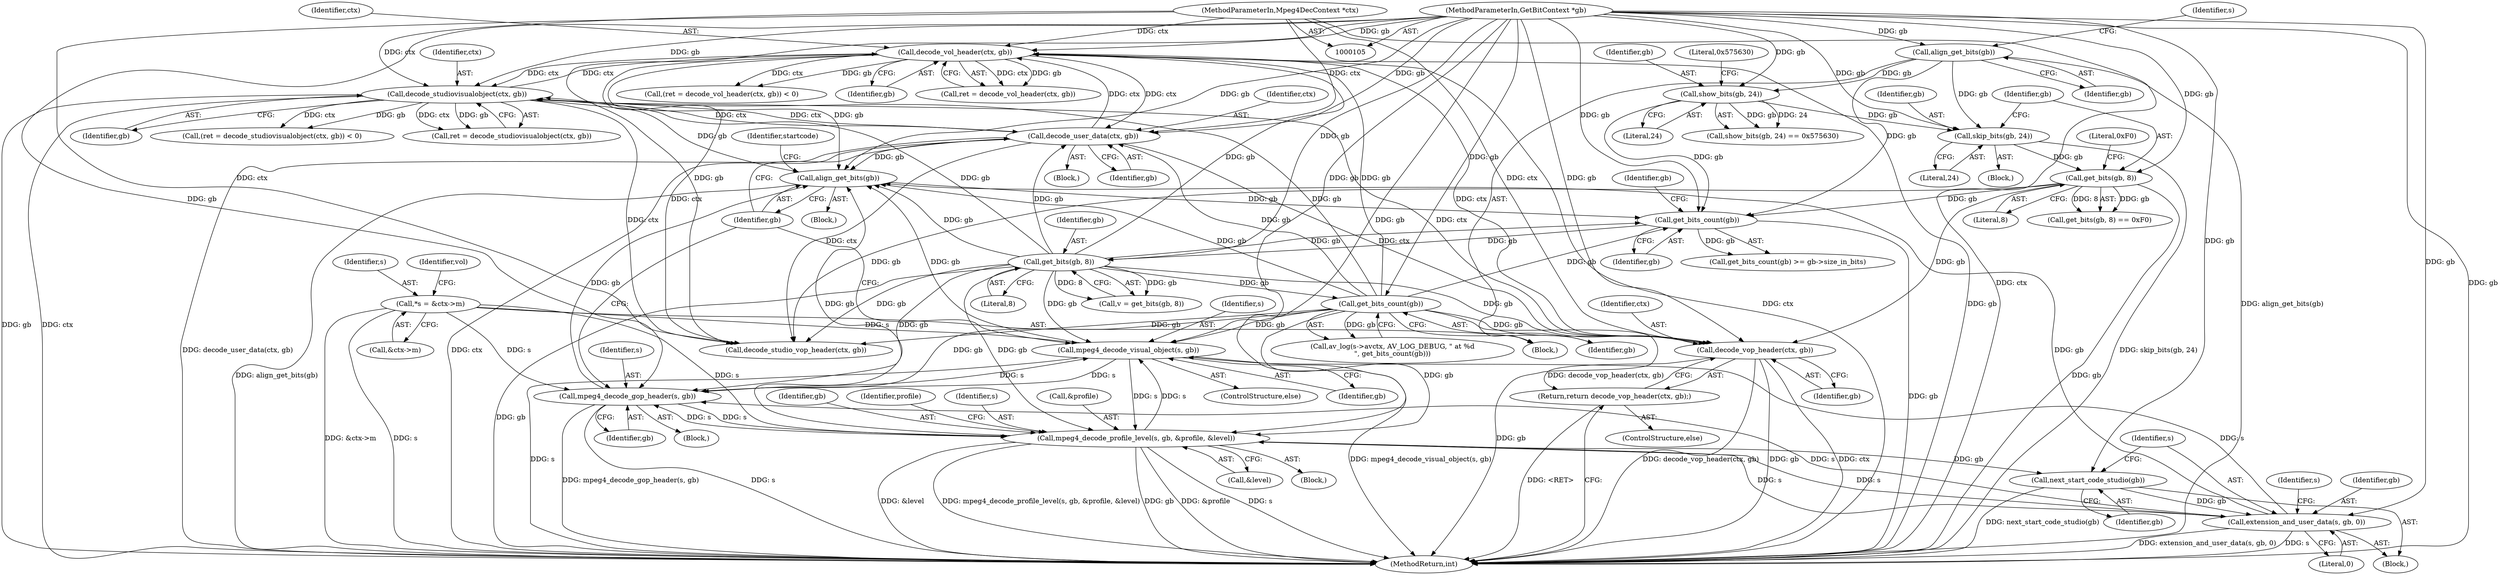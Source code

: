 digraph "0_FFmpeg_bd27a9364ca274ca97f1df6d984e88a0700fb235_2@pointer" {
"1000766" [label="(Call,decode_vop_header(ctx, gb))"];
"1000588" [label="(Call,decode_vol_header(ctx, gb))"];
"1000693" [label="(Call,decode_studiovisualobject(ctx, gb))"];
"1000600" [label="(Call,decode_user_data(ctx, gb))"];
"1000106" [label="(MethodParameterIn,Mpeg4DecContext *ctx)"];
"1000224" [label="(Call,get_bits(gb, 8))"];
"1000176" [label="(Call,get_bits_count(gb))"];
"1000710" [label="(Call,align_get_bits(gb))"];
"1000609" [label="(Call,mpeg4_decode_gop_header(s, gb))"];
"1000620" [label="(Call,mpeg4_decode_profile_level(s, gb, &profile, &level))"];
"1000647" [label="(Call,extension_and_user_data(s, gb, 0))"];
"1000645" [label="(Call,next_start_code_studio(gb))"];
"1000107" [label="(MethodParameterIn,GetBitContext *gb)"];
"1000110" [label="(Call,*s = &ctx->m)"];
"1000700" [label="(Call,mpeg4_decode_visual_object(s, gb))"];
"1000561" [label="(Call,get_bits_count(gb))"];
"1000154" [label="(Call,show_bits(gb, 24))"];
"1000123" [label="(Call,align_get_bits(gb))"];
"1000164" [label="(Call,get_bits(gb, 8))"];
"1000159" [label="(Call,skip_bits(gb, 24))"];
"1000765" [label="(Return,return decode_vop_header(ctx, gb);)"];
"1000711" [label="(Identifier,gb)"];
"1000226" [label="(Literal,8)"];
"1000647" [label="(Call,extension_and_user_data(s, gb, 0))"];
"1000129" [label="(Identifier,s)"];
"1000766" [label="(Call,decode_vop_header(ctx, gb))"];
"1000123" [label="(Call,align_get_bits(gb))"];
"1000620" [label="(Call,mpeg4_decode_profile_level(s, gb, &profile, &level))"];
"1000768" [label="(Identifier,gb)"];
"1000625" [label="(Call,&level)"];
"1000155" [label="(Identifier,gb)"];
"1000621" [label="(Identifier,s)"];
"1000166" [label="(Literal,8)"];
"1000160" [label="(Identifier,gb)"];
"1000761" [label="(Call,decode_studio_vop_header(ctx, gb))"];
"1000767" [label="(Identifier,ctx)"];
"1000649" [label="(Identifier,gb)"];
"1000562" [label="(Identifier,gb)"];
"1000163" [label="(Call,get_bits(gb, 8) == 0xF0)"];
"1000699" [label="(ControlStructure,else)"];
"1000700" [label="(Call,mpeg4_decode_visual_object(s, gb))"];
"1000639" [label="(Block,)"];
"1000713" [label="(Identifier,startcode)"];
"1000691" [label="(Call,ret = decode_studiovisualobject(ctx, gb))"];
"1000224" [label="(Call,get_bits(gb, 8))"];
"1000599" [label="(Block,)"];
"1000589" [label="(Identifier,ctx)"];
"1000154" [label="(Call,show_bits(gb, 24))"];
"1000153" [label="(Call,show_bits(gb, 24) == 0x575630)"];
"1000650" [label="(Literal,0)"];
"1000695" [label="(Identifier,gb)"];
"1000173" [label="(Block,)"];
"1000555" [label="(Call,av_log(s->avctx, AV_LOG_DEBUG, \" at %d\n\", get_bits_count(gb)))"];
"1000124" [label="(Identifier,gb)"];
"1000176" [label="(Call,get_bits_count(gb))"];
"1000121" [label="(Identifier,vol)"];
"1000617" [label="(Block,)"];
"1000623" [label="(Call,&profile)"];
"1000765" [label="(Return,return decode_vop_header(ctx, gb);)"];
"1000702" [label="(Identifier,gb)"];
"1000108" [label="(Block,)"];
"1000164" [label="(Call,get_bits(gb, 8))"];
"1000646" [label="(Identifier,gb)"];
"1000622" [label="(Identifier,gb)"];
"1000586" [label="(Call,ret = decode_vol_header(ctx, gb))"];
"1000648" [label="(Identifier,s)"];
"1000156" [label="(Literal,24)"];
"1000601" [label="(Identifier,ctx)"];
"1000667" [label="(Identifier,s)"];
"1000175" [label="(Call,get_bits_count(gb) >= gb->size_in_bits)"];
"1000710" [label="(Call,align_get_bits(gb))"];
"1000112" [label="(Call,&ctx->m)"];
"1000161" [label="(Literal,24)"];
"1000167" [label="(Literal,0xF0)"];
"1000588" [label="(Call,decode_vol_header(ctx, gb))"];
"1000177" [label="(Identifier,gb)"];
"1000222" [label="(Call,v = get_bits(gb, 8))"];
"1000609" [label="(Call,mpeg4_decode_gop_header(s, gb))"];
"1000179" [label="(Identifier,gb)"];
"1000630" [label="(Identifier,profile)"];
"1000585" [label="(Call,(ret = decode_vol_header(ctx, gb)) < 0)"];
"1000159" [label="(Call,skip_bits(gb, 24))"];
"1000157" [label="(Literal,0x575630)"];
"1000769" [label="(MethodReturn,int)"];
"1000764" [label="(ControlStructure,else)"];
"1000602" [label="(Identifier,gb)"];
"1000225" [label="(Identifier,gb)"];
"1000107" [label="(MethodParameterIn,GetBitContext *gb)"];
"1000590" [label="(Identifier,gb)"];
"1000690" [label="(Call,(ret = decode_studiovisualobject(ctx, gb)) < 0)"];
"1000645" [label="(Call,next_start_code_studio(gb))"];
"1000608" [label="(Block,)"];
"1000111" [label="(Identifier,s)"];
"1000600" [label="(Call,decode_user_data(ctx, gb))"];
"1000110" [label="(Call,*s = &ctx->m)"];
"1000701" [label="(Identifier,s)"];
"1000165" [label="(Identifier,gb)"];
"1000561" [label="(Call,get_bits_count(gb))"];
"1000610" [label="(Identifier,s)"];
"1000693" [label="(Call,decode_studiovisualobject(ctx, gb))"];
"1000106" [label="(MethodParameterIn,Mpeg4DecContext *ctx)"];
"1000694" [label="(Identifier,ctx)"];
"1000611" [label="(Identifier,gb)"];
"1000158" [label="(Block,)"];
"1000766" -> "1000765"  [label="AST: "];
"1000766" -> "1000768"  [label="CFG: "];
"1000767" -> "1000766"  [label="AST: "];
"1000768" -> "1000766"  [label="AST: "];
"1000765" -> "1000766"  [label="CFG: "];
"1000766" -> "1000769"  [label="DDG: ctx"];
"1000766" -> "1000769"  [label="DDG: decode_vop_header(ctx, gb)"];
"1000766" -> "1000769"  [label="DDG: gb"];
"1000766" -> "1000765"  [label="DDG: decode_vop_header(ctx, gb)"];
"1000588" -> "1000766"  [label="DDG: ctx"];
"1000693" -> "1000766"  [label="DDG: ctx"];
"1000600" -> "1000766"  [label="DDG: ctx"];
"1000106" -> "1000766"  [label="DDG: ctx"];
"1000224" -> "1000766"  [label="DDG: gb"];
"1000164" -> "1000766"  [label="DDG: gb"];
"1000561" -> "1000766"  [label="DDG: gb"];
"1000107" -> "1000766"  [label="DDG: gb"];
"1000588" -> "1000586"  [label="AST: "];
"1000588" -> "1000590"  [label="CFG: "];
"1000589" -> "1000588"  [label="AST: "];
"1000590" -> "1000588"  [label="AST: "];
"1000586" -> "1000588"  [label="CFG: "];
"1000588" -> "1000769"  [label="DDG: ctx"];
"1000588" -> "1000769"  [label="DDG: gb"];
"1000588" -> "1000585"  [label="DDG: ctx"];
"1000588" -> "1000585"  [label="DDG: gb"];
"1000588" -> "1000586"  [label="DDG: ctx"];
"1000588" -> "1000586"  [label="DDG: gb"];
"1000693" -> "1000588"  [label="DDG: ctx"];
"1000600" -> "1000588"  [label="DDG: ctx"];
"1000106" -> "1000588"  [label="DDG: ctx"];
"1000224" -> "1000588"  [label="DDG: gb"];
"1000561" -> "1000588"  [label="DDG: gb"];
"1000107" -> "1000588"  [label="DDG: gb"];
"1000588" -> "1000600"  [label="DDG: ctx"];
"1000588" -> "1000693"  [label="DDG: ctx"];
"1000588" -> "1000710"  [label="DDG: gb"];
"1000588" -> "1000761"  [label="DDG: ctx"];
"1000693" -> "1000691"  [label="AST: "];
"1000693" -> "1000695"  [label="CFG: "];
"1000694" -> "1000693"  [label="AST: "];
"1000695" -> "1000693"  [label="AST: "];
"1000691" -> "1000693"  [label="CFG: "];
"1000693" -> "1000769"  [label="DDG: gb"];
"1000693" -> "1000769"  [label="DDG: ctx"];
"1000693" -> "1000600"  [label="DDG: ctx"];
"1000693" -> "1000690"  [label="DDG: ctx"];
"1000693" -> "1000690"  [label="DDG: gb"];
"1000693" -> "1000691"  [label="DDG: ctx"];
"1000693" -> "1000691"  [label="DDG: gb"];
"1000600" -> "1000693"  [label="DDG: ctx"];
"1000106" -> "1000693"  [label="DDG: ctx"];
"1000224" -> "1000693"  [label="DDG: gb"];
"1000561" -> "1000693"  [label="DDG: gb"];
"1000107" -> "1000693"  [label="DDG: gb"];
"1000693" -> "1000710"  [label="DDG: gb"];
"1000693" -> "1000761"  [label="DDG: ctx"];
"1000600" -> "1000599"  [label="AST: "];
"1000600" -> "1000602"  [label="CFG: "];
"1000601" -> "1000600"  [label="AST: "];
"1000602" -> "1000600"  [label="AST: "];
"1000711" -> "1000600"  [label="CFG: "];
"1000600" -> "1000769"  [label="DDG: decode_user_data(ctx, gb)"];
"1000600" -> "1000769"  [label="DDG: ctx"];
"1000106" -> "1000600"  [label="DDG: ctx"];
"1000224" -> "1000600"  [label="DDG: gb"];
"1000561" -> "1000600"  [label="DDG: gb"];
"1000107" -> "1000600"  [label="DDG: gb"];
"1000600" -> "1000710"  [label="DDG: gb"];
"1000600" -> "1000761"  [label="DDG: ctx"];
"1000106" -> "1000105"  [label="AST: "];
"1000106" -> "1000769"  [label="DDG: ctx"];
"1000106" -> "1000761"  [label="DDG: ctx"];
"1000224" -> "1000222"  [label="AST: "];
"1000224" -> "1000226"  [label="CFG: "];
"1000225" -> "1000224"  [label="AST: "];
"1000226" -> "1000224"  [label="AST: "];
"1000222" -> "1000224"  [label="CFG: "];
"1000224" -> "1000769"  [label="DDG: gb"];
"1000224" -> "1000176"  [label="DDG: gb"];
"1000224" -> "1000222"  [label="DDG: gb"];
"1000224" -> "1000222"  [label="DDG: 8"];
"1000176" -> "1000224"  [label="DDG: gb"];
"1000107" -> "1000224"  [label="DDG: gb"];
"1000224" -> "1000561"  [label="DDG: gb"];
"1000224" -> "1000609"  [label="DDG: gb"];
"1000224" -> "1000620"  [label="DDG: gb"];
"1000224" -> "1000700"  [label="DDG: gb"];
"1000224" -> "1000710"  [label="DDG: gb"];
"1000224" -> "1000761"  [label="DDG: gb"];
"1000176" -> "1000175"  [label="AST: "];
"1000176" -> "1000177"  [label="CFG: "];
"1000177" -> "1000176"  [label="AST: "];
"1000179" -> "1000176"  [label="CFG: "];
"1000176" -> "1000769"  [label="DDG: gb"];
"1000176" -> "1000175"  [label="DDG: gb"];
"1000710" -> "1000176"  [label="DDG: gb"];
"1000154" -> "1000176"  [label="DDG: gb"];
"1000561" -> "1000176"  [label="DDG: gb"];
"1000123" -> "1000176"  [label="DDG: gb"];
"1000164" -> "1000176"  [label="DDG: gb"];
"1000107" -> "1000176"  [label="DDG: gb"];
"1000710" -> "1000173"  [label="AST: "];
"1000710" -> "1000711"  [label="CFG: "];
"1000711" -> "1000710"  [label="AST: "];
"1000713" -> "1000710"  [label="CFG: "];
"1000710" -> "1000769"  [label="DDG: align_get_bits(gb)"];
"1000609" -> "1000710"  [label="DDG: gb"];
"1000700" -> "1000710"  [label="DDG: gb"];
"1000647" -> "1000710"  [label="DDG: gb"];
"1000620" -> "1000710"  [label="DDG: gb"];
"1000561" -> "1000710"  [label="DDG: gb"];
"1000107" -> "1000710"  [label="DDG: gb"];
"1000609" -> "1000608"  [label="AST: "];
"1000609" -> "1000611"  [label="CFG: "];
"1000610" -> "1000609"  [label="AST: "];
"1000611" -> "1000609"  [label="AST: "];
"1000711" -> "1000609"  [label="CFG: "];
"1000609" -> "1000769"  [label="DDG: s"];
"1000609" -> "1000769"  [label="DDG: mpeg4_decode_gop_header(s, gb)"];
"1000620" -> "1000609"  [label="DDG: s"];
"1000647" -> "1000609"  [label="DDG: s"];
"1000110" -> "1000609"  [label="DDG: s"];
"1000700" -> "1000609"  [label="DDG: s"];
"1000561" -> "1000609"  [label="DDG: gb"];
"1000107" -> "1000609"  [label="DDG: gb"];
"1000609" -> "1000620"  [label="DDG: s"];
"1000609" -> "1000700"  [label="DDG: s"];
"1000620" -> "1000617"  [label="AST: "];
"1000620" -> "1000625"  [label="CFG: "];
"1000621" -> "1000620"  [label="AST: "];
"1000622" -> "1000620"  [label="AST: "];
"1000623" -> "1000620"  [label="AST: "];
"1000625" -> "1000620"  [label="AST: "];
"1000630" -> "1000620"  [label="CFG: "];
"1000620" -> "1000769"  [label="DDG: gb"];
"1000620" -> "1000769"  [label="DDG: &profile"];
"1000620" -> "1000769"  [label="DDG: s"];
"1000620" -> "1000769"  [label="DDG: &level"];
"1000620" -> "1000769"  [label="DDG: mpeg4_decode_profile_level(s, gb, &profile, &level)"];
"1000647" -> "1000620"  [label="DDG: s"];
"1000110" -> "1000620"  [label="DDG: s"];
"1000700" -> "1000620"  [label="DDG: s"];
"1000561" -> "1000620"  [label="DDG: gb"];
"1000107" -> "1000620"  [label="DDG: gb"];
"1000620" -> "1000645"  [label="DDG: gb"];
"1000620" -> "1000647"  [label="DDG: s"];
"1000620" -> "1000700"  [label="DDG: s"];
"1000647" -> "1000639"  [label="AST: "];
"1000647" -> "1000650"  [label="CFG: "];
"1000648" -> "1000647"  [label="AST: "];
"1000649" -> "1000647"  [label="AST: "];
"1000650" -> "1000647"  [label="AST: "];
"1000667" -> "1000647"  [label="CFG: "];
"1000647" -> "1000769"  [label="DDG: extension_and_user_data(s, gb, 0)"];
"1000647" -> "1000769"  [label="DDG: s"];
"1000645" -> "1000647"  [label="DDG: gb"];
"1000107" -> "1000647"  [label="DDG: gb"];
"1000647" -> "1000700"  [label="DDG: s"];
"1000645" -> "1000639"  [label="AST: "];
"1000645" -> "1000646"  [label="CFG: "];
"1000646" -> "1000645"  [label="AST: "];
"1000648" -> "1000645"  [label="CFG: "];
"1000645" -> "1000769"  [label="DDG: next_start_code_studio(gb)"];
"1000107" -> "1000645"  [label="DDG: gb"];
"1000107" -> "1000105"  [label="AST: "];
"1000107" -> "1000769"  [label="DDG: gb"];
"1000107" -> "1000123"  [label="DDG: gb"];
"1000107" -> "1000154"  [label="DDG: gb"];
"1000107" -> "1000159"  [label="DDG: gb"];
"1000107" -> "1000164"  [label="DDG: gb"];
"1000107" -> "1000561"  [label="DDG: gb"];
"1000107" -> "1000700"  [label="DDG: gb"];
"1000107" -> "1000761"  [label="DDG: gb"];
"1000110" -> "1000108"  [label="AST: "];
"1000110" -> "1000112"  [label="CFG: "];
"1000111" -> "1000110"  [label="AST: "];
"1000112" -> "1000110"  [label="AST: "];
"1000121" -> "1000110"  [label="CFG: "];
"1000110" -> "1000769"  [label="DDG: &ctx->m"];
"1000110" -> "1000769"  [label="DDG: s"];
"1000110" -> "1000700"  [label="DDG: s"];
"1000700" -> "1000699"  [label="AST: "];
"1000700" -> "1000702"  [label="CFG: "];
"1000701" -> "1000700"  [label="AST: "];
"1000702" -> "1000700"  [label="AST: "];
"1000711" -> "1000700"  [label="CFG: "];
"1000700" -> "1000769"  [label="DDG: mpeg4_decode_visual_object(s, gb)"];
"1000700" -> "1000769"  [label="DDG: s"];
"1000561" -> "1000700"  [label="DDG: gb"];
"1000561" -> "1000555"  [label="AST: "];
"1000561" -> "1000562"  [label="CFG: "];
"1000562" -> "1000561"  [label="AST: "];
"1000555" -> "1000561"  [label="CFG: "];
"1000561" -> "1000769"  [label="DDG: gb"];
"1000561" -> "1000555"  [label="DDG: gb"];
"1000561" -> "1000761"  [label="DDG: gb"];
"1000154" -> "1000153"  [label="AST: "];
"1000154" -> "1000156"  [label="CFG: "];
"1000155" -> "1000154"  [label="AST: "];
"1000156" -> "1000154"  [label="AST: "];
"1000157" -> "1000154"  [label="CFG: "];
"1000154" -> "1000153"  [label="DDG: gb"];
"1000154" -> "1000153"  [label="DDG: 24"];
"1000123" -> "1000154"  [label="DDG: gb"];
"1000154" -> "1000159"  [label="DDG: gb"];
"1000123" -> "1000108"  [label="AST: "];
"1000123" -> "1000124"  [label="CFG: "];
"1000124" -> "1000123"  [label="AST: "];
"1000129" -> "1000123"  [label="CFG: "];
"1000123" -> "1000769"  [label="DDG: align_get_bits(gb)"];
"1000123" -> "1000159"  [label="DDG: gb"];
"1000164" -> "1000163"  [label="AST: "];
"1000164" -> "1000166"  [label="CFG: "];
"1000165" -> "1000164"  [label="AST: "];
"1000166" -> "1000164"  [label="AST: "];
"1000167" -> "1000164"  [label="CFG: "];
"1000164" -> "1000769"  [label="DDG: gb"];
"1000164" -> "1000163"  [label="DDG: gb"];
"1000164" -> "1000163"  [label="DDG: 8"];
"1000159" -> "1000164"  [label="DDG: gb"];
"1000164" -> "1000761"  [label="DDG: gb"];
"1000159" -> "1000158"  [label="AST: "];
"1000159" -> "1000161"  [label="CFG: "];
"1000160" -> "1000159"  [label="AST: "];
"1000161" -> "1000159"  [label="AST: "];
"1000165" -> "1000159"  [label="CFG: "];
"1000159" -> "1000769"  [label="DDG: skip_bits(gb, 24)"];
"1000765" -> "1000764"  [label="AST: "];
"1000769" -> "1000765"  [label="CFG: "];
"1000765" -> "1000769"  [label="DDG: <RET>"];
}

